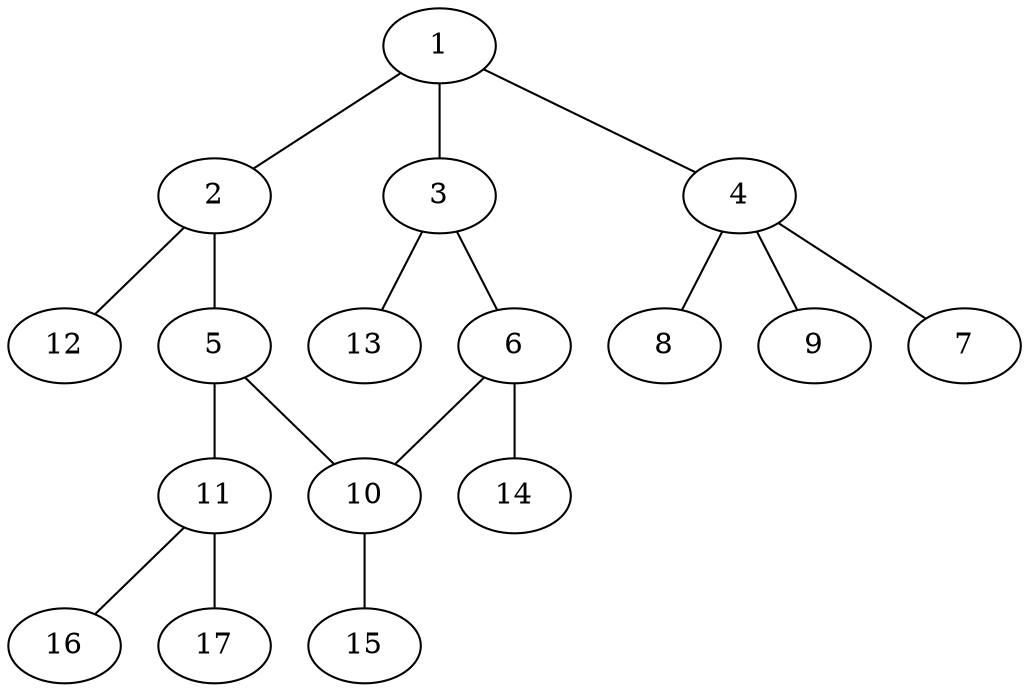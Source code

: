 graph molecule_1941 {
	1	 [chem=C];
	2	 [chem=C];
	1 -- 2	 [valence=1];
	3	 [chem=C];
	1 -- 3	 [valence=2];
	4	 [chem=C];
	1 -- 4	 [valence=1];
	5	 [chem=C];
	2 -- 5	 [valence=2];
	12	 [chem=H];
	2 -- 12	 [valence=1];
	6	 [chem=C];
	3 -- 6	 [valence=1];
	13	 [chem=H];
	3 -- 13	 [valence=1];
	7	 [chem=F];
	4 -- 7	 [valence=1];
	8	 [chem=F];
	4 -- 8	 [valence=1];
	9	 [chem=F];
	4 -- 9	 [valence=1];
	10	 [chem=C];
	5 -- 10	 [valence=1];
	11	 [chem=N];
	5 -- 11	 [valence=1];
	6 -- 10	 [valence=2];
	14	 [chem=H];
	6 -- 14	 [valence=1];
	15	 [chem=H];
	10 -- 15	 [valence=1];
	16	 [chem=H];
	11 -- 16	 [valence=1];
	17	 [chem=H];
	11 -- 17	 [valence=1];
}
